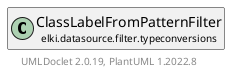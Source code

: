@startuml
    remove .*\.(Instance|Par|Parameterizer|Factory)$
    set namespaceSeparator none
    hide empty fields
    hide empty methods

    class "<size:14>ClassLabelFromPatternFilter.Par\n<size:10>elki.datasource.filter.typeconversions" as elki.datasource.filter.typeconversions.ClassLabelFromPatternFilter.Par [[ClassLabelFromPatternFilter.Par.html]] {
        {static} +PATTERN_ID: OptionID
        {static} +POSITIVE_ID: OptionID
        {static} +NEGATIVE_ID: OptionID
        ~pattern: Pattern
        ~positive: String
        ~negative: String
        +configure(Parameterization): void
        +make(): ClassLabelFromPatternFilter
    }

    interface "<size:14>Parameterizer\n<size:10>elki.utilities.optionhandling" as elki.utilities.optionhandling.Parameterizer [[../../../utilities/optionhandling/Parameterizer.html]] {
        {abstract} +make(): Object
    }
    class "<size:14>ClassLabelFromPatternFilter\n<size:10>elki.datasource.filter.typeconversions" as elki.datasource.filter.typeconversions.ClassLabelFromPatternFilter [[ClassLabelFromPatternFilter.html]]

    elki.utilities.optionhandling.Parameterizer <|.. elki.datasource.filter.typeconversions.ClassLabelFromPatternFilter.Par
    elki.datasource.filter.typeconversions.ClassLabelFromPatternFilter +-- elki.datasource.filter.typeconversions.ClassLabelFromPatternFilter.Par

    center footer UMLDoclet 2.0.19, PlantUML 1.2022.8
@enduml
